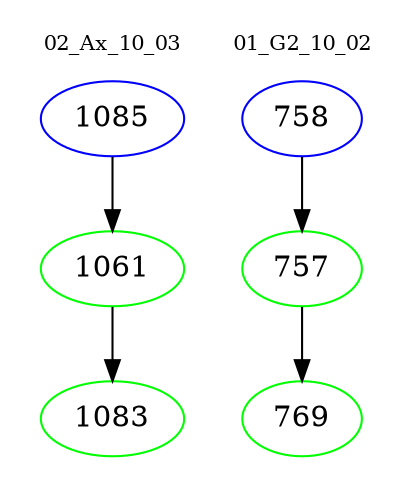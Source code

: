 digraph{
subgraph cluster_0 {
color = white
label = "02_Ax_10_03";
fontsize=10;
T0_1085 [label="1085", color="blue"]
T0_1085 -> T0_1061 [color="black"]
T0_1061 [label="1061", color="green"]
T0_1061 -> T0_1083 [color="black"]
T0_1083 [label="1083", color="green"]
}
subgraph cluster_1 {
color = white
label = "01_G2_10_02";
fontsize=10;
T1_758 [label="758", color="blue"]
T1_758 -> T1_757 [color="black"]
T1_757 [label="757", color="green"]
T1_757 -> T1_769 [color="black"]
T1_769 [label="769", color="green"]
}
}
